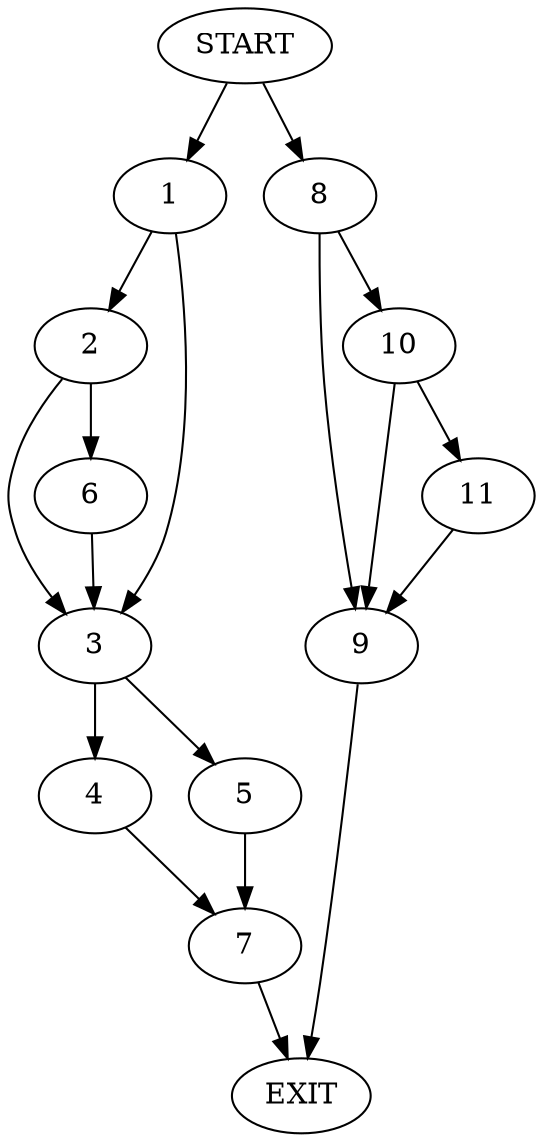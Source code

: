 digraph {
0 [label="START"]
12 [label="EXIT"]
0 -> 1
1 -> 2
1 -> 3
3 -> 4
3 -> 5
2 -> 6
2 -> 3
6 -> 3
4 -> 7
5 -> 7
7 -> 12
0 -> 8
8 -> 9
8 -> 10
10 -> 11
10 -> 9
9 -> 12
11 -> 9
}
